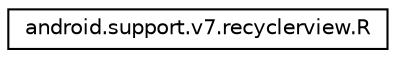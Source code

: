 digraph "Graphical Class Hierarchy"
{
 // LATEX_PDF_SIZE
  edge [fontname="Helvetica",fontsize="10",labelfontname="Helvetica",labelfontsize="10"];
  node [fontname="Helvetica",fontsize="10",shape=record];
  rankdir="LR";
  Node0 [label="android.support.v7.recyclerview.R",height=0.2,width=0.4,color="black", fillcolor="white", style="filled",URL="$classandroid_1_1support_1_1v7_1_1recyclerview_1_1_r.html",tooltip=" "];
}

